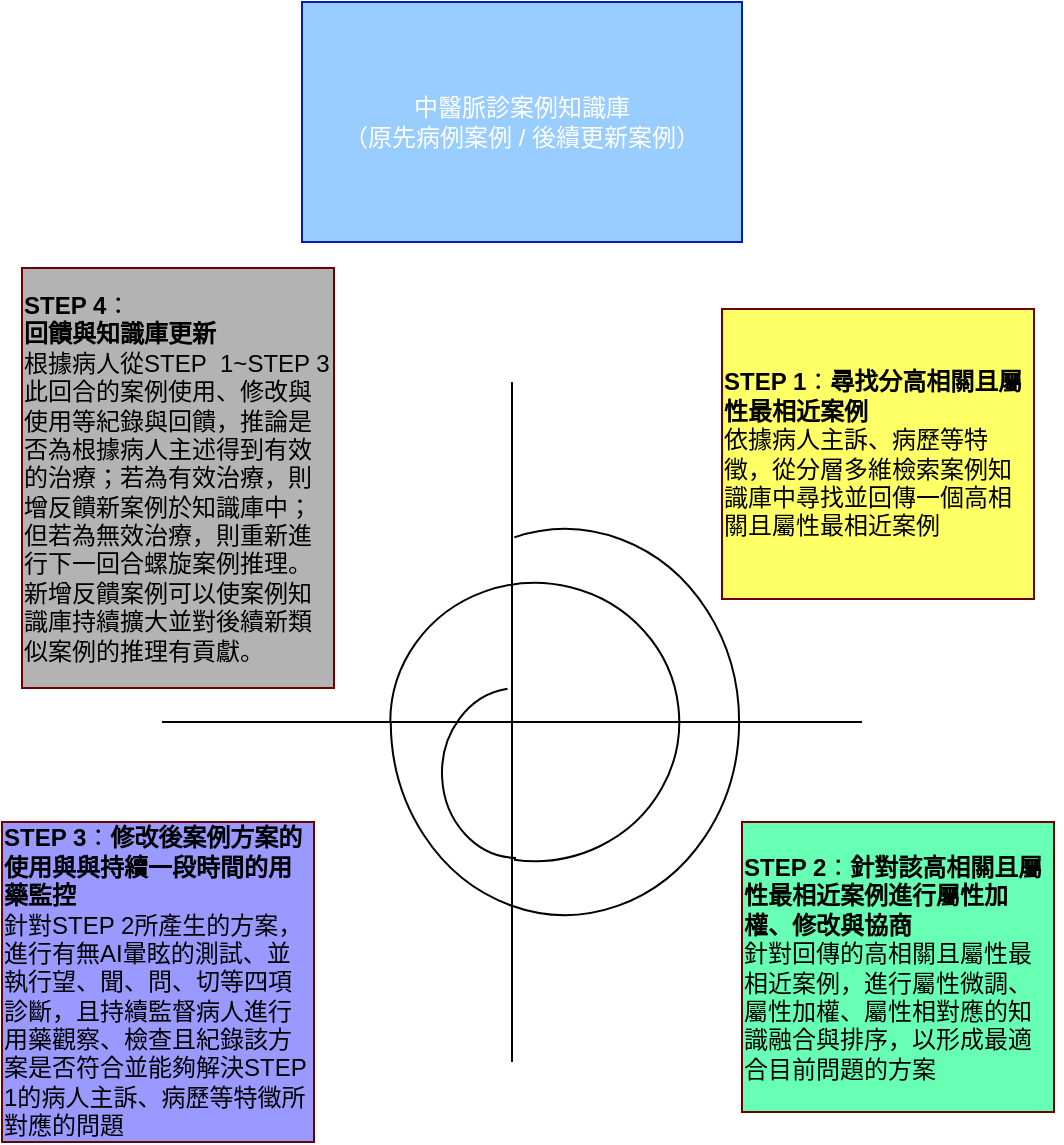 <mxfile version="28.0.6">
  <diagram name="第 1 页" id="Z_483h5J6SB3IvfKELFN">
    <mxGraphModel dx="1022" dy="582" grid="1" gridSize="10" guides="1" tooltips="1" connect="1" arrows="1" fold="1" page="1" pageScale="1" pageWidth="827" pageHeight="1169" math="0" shadow="0">
      <root>
        <mxCell id="0" />
        <mxCell id="1" parent="0" />
        <mxCell id="lP40AWmFvuuOZSWI9bkA-39" value="" style="group" parent="1" vertex="1" connectable="0">
          <mxGeometry x="210" y="353.5" width="450" height="401.5" as="geometry" />
        </mxCell>
        <mxCell id="lP40AWmFvuuOZSWI9bkA-32" value="&lt;div style=&quot;text-align: left;&quot;&gt;&lt;font style=&quot;color: rgb(0, 0, 0);&quot;&gt;&lt;strong style=&quot;background-color: transparent;&quot; data-end=&quot;423&quot; data-start=&quot;413&quot;&gt;STEP 1&lt;/strong&gt;&lt;span style=&quot;background-color: transparent;&quot;&gt;：&lt;b&gt;尋找&lt;/b&gt;&lt;/span&gt;&lt;/font&gt;&lt;strong style=&quot;background-color: transparent; color: light-dark(rgb(255, 255, 255), rgb(18, 18, 18));&quot; data-end=&quot;445&quot; data-start=&quot;427&quot;&gt;&lt;font style=&quot;color: rgb(0, 0, 0);&quot;&gt;分高相關且屬性最相近案例&lt;/font&gt;&lt;/strong&gt;&lt;/div&gt;&lt;div style=&quot;text-align: left;&quot;&gt;&lt;span style=&quot;background-color: transparent;&quot;&gt;&lt;font style=&quot;color: rgb(0, 0, 0);&quot;&gt;依據病人主訴、病歷等特徵，從&lt;/font&gt;&lt;/span&gt;&lt;span style=&quot;color: rgb(0, 0, 0); background-color: transparent;&quot;&gt;分層多維檢索案例知識庫中&lt;/span&gt;&lt;span style=&quot;color: rgb(0, 0, 0); background-color: transparent;&quot;&gt;尋找並回傳一個&lt;/span&gt;&lt;span style=&quot;background-color: transparent; color: light-dark(rgb(255, 255, 255), rgb(18, 18, 18));&quot; data-end=&quot;445&quot; data-start=&quot;427&quot;&gt;&lt;font style=&quot;color: rgb(0, 0, 0);&quot;&gt;高相關且屬性最相近案例&lt;/font&gt;&lt;/span&gt;&lt;/div&gt;" style="rounded=0;whiteSpace=wrap;html=1;fillColor=#FFFF66;fontColor=#ffffff;strokeColor=#6F0000;" parent="lP40AWmFvuuOZSWI9bkA-39" vertex="1">
          <mxGeometry x="290" width="156" height="145" as="geometry" />
        </mxCell>
        <mxCell id="lP40AWmFvuuOZSWI9bkA-38" value="&lt;div style=&quot;text-align: left;&quot;&gt;&lt;font style=&quot;color: rgb(0, 0, 0);&quot;&gt;&lt;strong data-end=&quot;675&quot; data-start=&quot;665&quot;&gt;STEP 4&lt;/strong&gt;：&lt;br&gt;&lt;strong data-end=&quot;693&quot; data-start=&quot;679&quot;&gt;回饋與知識庫更新&lt;/strong&gt;&lt;br&gt;根據病人從STEP&amp;nbsp; 1~STEP 3此回合的案例使用、修改與使用等&lt;/font&gt;&lt;span style=&quot;color: rgb(0, 0, 0); background-color: transparent;&quot;&gt;紀錄與&lt;/span&gt;&lt;span style=&quot;color: rgb(0, 0, 0); background-color: transparent;&quot;&gt;回饋，&lt;/span&gt;&lt;span style=&quot;background-color: transparent; color: rgb(0, 0, 0);&quot;&gt;推論是否為根據病人主述得到有效的治療；&lt;/span&gt;&lt;span style=&quot;background-color: transparent; color: rgb(0, 0, 0);&quot;&gt;若為有效治療，則增反饋新案例於知識庫中；但若為無效治療，則重新進行下一回合螺旋案例推理。&lt;/span&gt;&lt;/div&gt;&lt;div style=&quot;text-align: left;&quot;&gt;&lt;font style=&quot;color: rgb(0, 0, 0);&quot;&gt;新增反饋案例可以使案例知識庫持續擴大並對後續新類似案例的推理有貢獻。&lt;/font&gt;&lt;/div&gt;" style="rounded=0;whiteSpace=wrap;html=1;fillColor=#B3B3B3;fontColor=#ffffff;strokeColor=#6F0000;" parent="lP40AWmFvuuOZSWI9bkA-39" vertex="1">
          <mxGeometry x="-60" y="-20.5" width="156" height="210" as="geometry" />
        </mxCell>
        <mxCell id="lP40AWmFvuuOZSWI9bkA-40" value="中醫脈診案例知識庫&lt;div&gt;（原先病例案例 / 後續更新案例）&lt;/div&gt;" style="rounded=0;whiteSpace=wrap;html=1;fillColor=#99CCFF;fontColor=#ffffff;strokeColor=#001DBC;" parent="1" vertex="1">
          <mxGeometry x="290" y="200" width="220" height="120" as="geometry" />
        </mxCell>
        <mxCell id="lP40AWmFvuuOZSWI9bkA-37" value="&lt;div style=&quot;text-align: left;&quot;&gt;&lt;font style=&quot;color: rgb(0, 0, 0);&quot;&gt;&lt;strong data-end=&quot;593&quot; data-start=&quot;583&quot;&gt;STEP 3&lt;/strong&gt;：&lt;b&gt;修改後&lt;/b&gt;&lt;strong data-end=&quot;612&quot; data-start=&quot;597&quot;&gt;案例方案的使用與與持續一段時間的用藥監控&lt;/strong&gt;&lt;br&gt;針對STEP 2所產生的方案，進行有無AI暈眩的測試、並執行望、聞、問、切等四項診斷，且持續監督病人進行用藥觀察、檢查且紀錄該方案是否符合並能夠解決STEP 1的&lt;/font&gt;&lt;span style=&quot;color: rgb(0, 0, 0); background-color: transparent;&quot;&gt;病人主訴、病歷等特徵&lt;/span&gt;&lt;span style=&quot;color: rgb(0, 0, 0); background-color: transparent;&quot;&gt;所對應的&lt;/span&gt;&lt;span style=&quot;color: rgb(0, 0, 0); background-color: transparent;&quot;&gt;問題&lt;/span&gt;&lt;/div&gt;" style="rounded=0;whiteSpace=wrap;html=1;fillColor=#9999FF;fontColor=#ffffff;strokeColor=#6F0000;" parent="1" vertex="1">
          <mxGeometry x="140" y="610" width="156" height="160" as="geometry" />
        </mxCell>
        <mxCell id="lP40AWmFvuuOZSWI9bkA-35" value="" style="group" parent="1" vertex="1" connectable="0">
          <mxGeometry x="220" y="390" width="450" height="361.5" as="geometry" />
        </mxCell>
        <mxCell id="lP40AWmFvuuOZSWI9bkA-4" value="" style="endArrow=none;html=1;rounded=0;" parent="lP40AWmFvuuOZSWI9bkA-35" edge="1">
          <mxGeometry width="50" height="50" relative="1" as="geometry">
            <mxPoint y="170" as="sourcePoint" />
            <mxPoint x="350" y="170" as="targetPoint" />
          </mxGeometry>
        </mxCell>
        <mxCell id="lP40AWmFvuuOZSWI9bkA-5" value="" style="endArrow=none;html=1;rounded=0;" parent="lP40AWmFvuuOZSWI9bkA-35" edge="1">
          <mxGeometry width="50" height="50" relative="1" as="geometry">
            <mxPoint x="175" as="sourcePoint" />
            <mxPoint x="175" y="340" as="targetPoint" />
          </mxGeometry>
        </mxCell>
        <mxCell id="lP40AWmFvuuOZSWI9bkA-18" value="" style="verticalLabelPosition=bottom;verticalAlign=top;html=1;shape=mxgraph.basic.arc;startAngle=0.203;endAngle=2.4;rotation=-90;" parent="lP40AWmFvuuOZSWI9bkA-35" vertex="1">
          <mxGeometry x="105" y="82.909" width="192.938" height="174.165" as="geometry" />
        </mxCell>
        <mxCell id="lP40AWmFvuuOZSWI9bkA-28" value="" style="verticalLabelPosition=bottom;verticalAlign=top;html=1;shape=mxgraph.basic.arc;startAngle=0;endAngle=0.773;rotation=-90;" parent="lP40AWmFvuuOZSWI9bkA-35" vertex="1">
          <mxGeometry x="116.813" y="97.75" width="139.125" height="144.5" as="geometry" />
        </mxCell>
        <mxCell id="lP40AWmFvuuOZSWI9bkA-30" value="" style="verticalLabelPosition=bottom;verticalAlign=top;html=1;shape=mxgraph.basic.arc;startAngle=0.503;endAngle=0.979;rotation=0;" parent="lP40AWmFvuuOZSWI9bkA-35" vertex="1">
          <mxGeometry x="140" y="153" width="75.46" height="85" as="geometry" />
        </mxCell>
        <mxCell id="lP40AWmFvuuOZSWI9bkA-36" value="&lt;div style=&quot;text-align: left;&quot;&gt;&lt;font style=&quot;color: rgb(0, 0, 0);&quot;&gt;&lt;strong data-end=&quot;509&quot; data-start=&quot;499&quot;&gt;STEP 2&lt;/strong&gt;：&lt;b&gt;針對該高相關且屬性最相近案例進行屬性&lt;span data-end=&quot;529&quot; data-start=&quot;513&quot;&gt;加權、修改與協商&lt;/span&gt;&lt;/b&gt;&lt;br&gt;針對回傳的&lt;/font&gt;&lt;span style=&quot;color: rgb(0, 0, 0); background-color: transparent;&quot;&gt;高相關且屬性最相近案例，進行&lt;/span&gt;&lt;span style=&quot;color: rgb(0, 0, 0); background-color: transparent;&quot;&gt;屬性&lt;/span&gt;&lt;span style=&quot;background-color: transparent; color: rgb(0, 0, 0);&quot;&gt;微調、&lt;/span&gt;&lt;span style=&quot;color: rgb(0, 0, 0); background-color: transparent;&quot;&gt;屬性&lt;/span&gt;&lt;span style=&quot;background-color: transparent; color: rgb(0, 0, 0);&quot;&gt;加權、&lt;/span&gt;&lt;span style=&quot;color: rgb(0, 0, 0); background-color: transparent;&quot;&gt;屬性相對應的&lt;/span&gt;&lt;span style=&quot;background-color: transparent; color: rgb(0, 0, 0);&quot;&gt;知識融合與排序，以形成最適合目前問題的方案&lt;/span&gt;&lt;/div&gt;" style="rounded=0;whiteSpace=wrap;html=1;fillColor=#66FFB3;fontColor=#ffffff;strokeColor=#6F0000;" parent="lP40AWmFvuuOZSWI9bkA-35" vertex="1">
          <mxGeometry x="290" y="220" width="156" height="145" as="geometry" />
        </mxCell>
      </root>
    </mxGraphModel>
  </diagram>
</mxfile>
